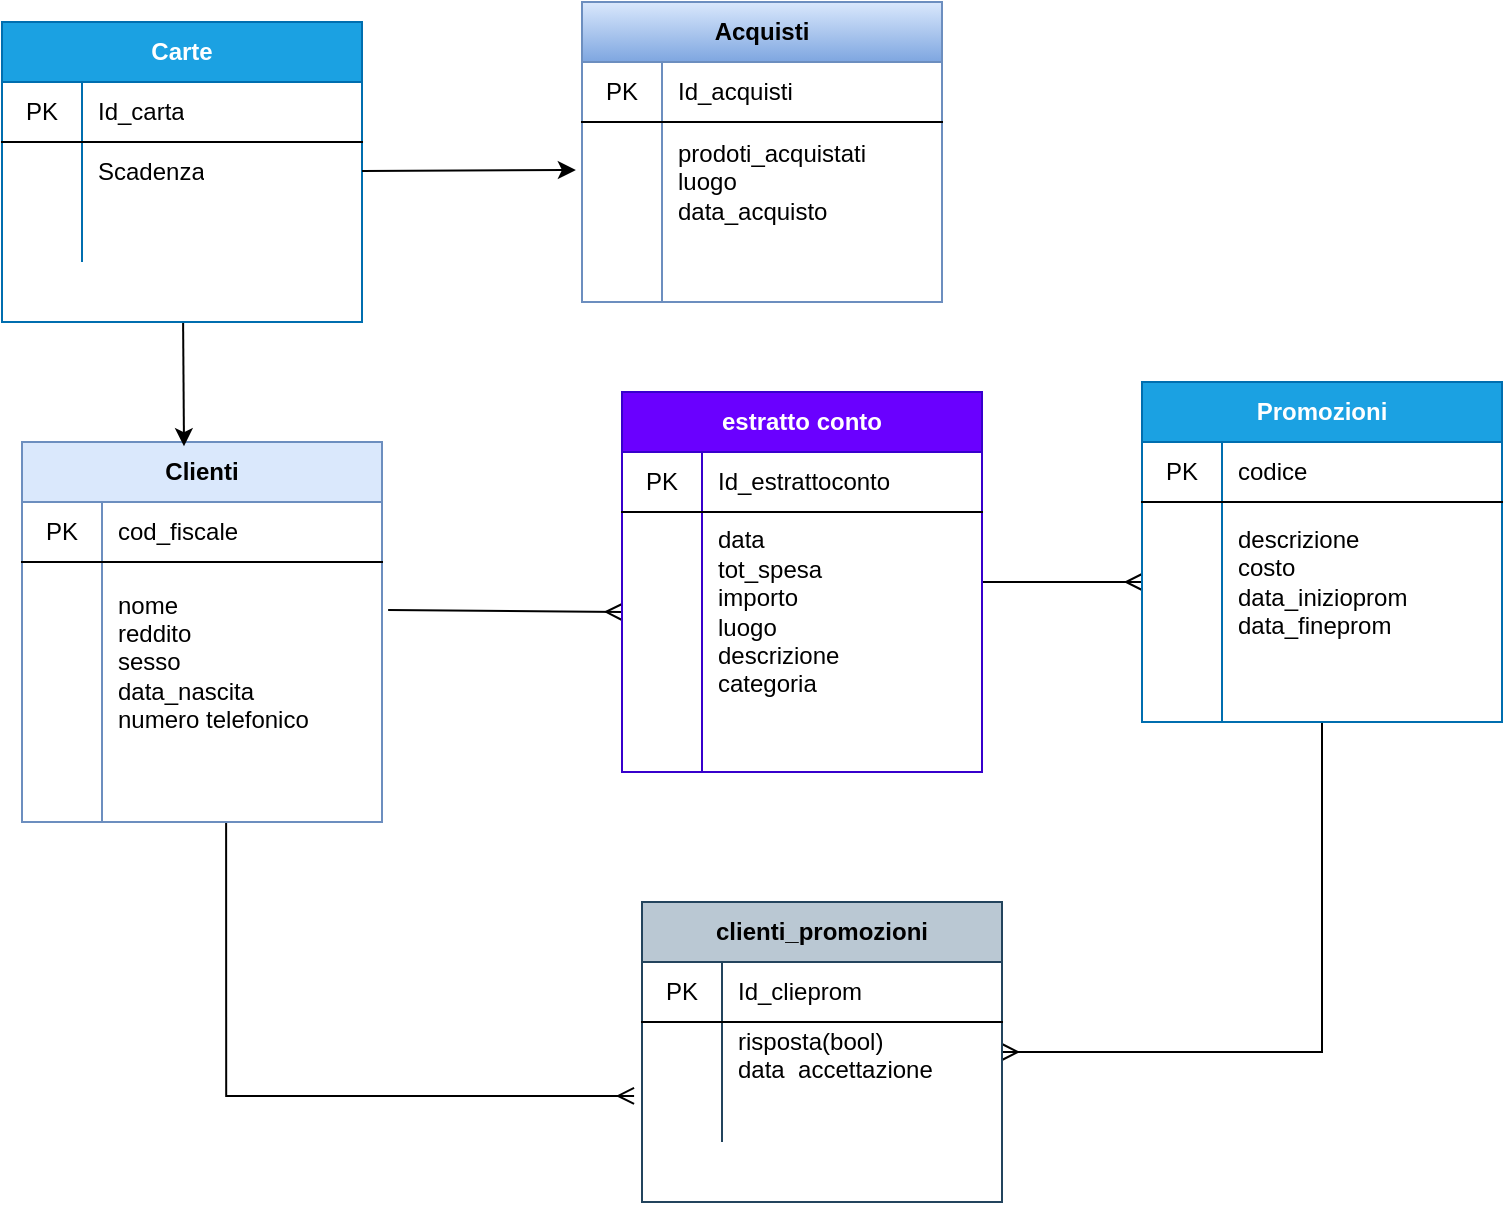 <mxfile version="13.10.8" type="github"><diagram name="Page-1" id="e7e014a7-5840-1c2e-5031-d8a46d1fe8dd"><mxGraphModel dx="782" dy="1283" grid="1" gridSize="10" guides="1" tooltips="1" connect="1" arrows="1" fold="1" page="1" pageScale="1" pageWidth="1169" pageHeight="826" background="#ffffff" math="0" shadow="0"><root><mxCell id="0"/><mxCell id="1" parent="0"/><mxCell id="h-L8G1l6pnz6_0IfFQaI-83" style="edgeStyle=orthogonalEdgeStyle;rounded=0;orthogonalLoop=1;jettySize=auto;html=1;entryX=-0.022;entryY=0.233;entryDx=0;entryDy=0;entryPerimeter=0;endArrow=ERmany;endFill=0;exitX=0.567;exitY=1;exitDx=0;exitDy=0;exitPerimeter=0;" parent="1" source="h-L8G1l6pnz6_0IfFQaI-48" target="h-L8G1l6pnz6_0IfFQaI-79" edge="1"><mxGeometry relative="1" as="geometry"/></mxCell><mxCell id="h-L8G1l6pnz6_0IfFQaI-84" style="rounded=0;orthogonalLoop=1;jettySize=auto;html=1;entryX=0;entryY=0.5;entryDx=0;entryDy=0;endArrow=ERmany;endFill=0;exitX=1.017;exitY=0.24;exitDx=0;exitDy=0;exitPerimeter=0;" parent="1" source="h-L8G1l6pnz6_0IfFQaI-45" target="h-L8G1l6pnz6_0IfFQaI-55" edge="1"><mxGeometry relative="1" as="geometry"/></mxCell><mxCell id="h-L8G1l6pnz6_0IfFQaI-41" value="&lt;font style=&quot;vertical-align: inherit&quot;&gt;&lt;font style=&quot;vertical-align: inherit&quot;&gt;Clienti&lt;/font&gt;&lt;/font&gt;" style="shape=table;html=1;whiteSpace=wrap;startSize=30;container=1;collapsible=0;childLayout=tableLayout;fixedRows=1;rowLines=0;fontStyle=1;align=center;fillColor=#dae8fc;strokeColor=#6c8ebf;" parent="1" vertex="1"><mxGeometry x="70" y="200" width="180" height="190" as="geometry"/></mxCell><mxCell id="h-L8G1l6pnz6_0IfFQaI-42" value="" style="shape=partialRectangle;html=1;whiteSpace=wrap;collapsible=0;dropTarget=0;pointerEvents=0;fillColor=none;top=0;left=0;bottom=1;right=0;points=[[0,0.5],[1,0.5]];portConstraint=eastwest;" parent="h-L8G1l6pnz6_0IfFQaI-41" vertex="1"><mxGeometry y="30" width="180" height="30" as="geometry"/></mxCell><mxCell id="h-L8G1l6pnz6_0IfFQaI-43" value="&lt;font style=&quot;vertical-align: inherit&quot;&gt;&lt;font style=&quot;vertical-align: inherit&quot;&gt;PK&lt;/font&gt;&lt;/font&gt;" style="shape=partialRectangle;html=1;whiteSpace=wrap;connectable=0;fillColor=none;top=0;left=0;bottom=0;right=0;overflow=hidden;" parent="h-L8G1l6pnz6_0IfFQaI-42" vertex="1"><mxGeometry width="40" height="30" as="geometry"/></mxCell><mxCell id="h-L8G1l6pnz6_0IfFQaI-44" value="&lt;font style=&quot;vertical-align: inherit&quot;&gt;&lt;font style=&quot;vertical-align: inherit&quot;&gt;cod_fiscale&lt;/font&gt;&lt;/font&gt;" style="shape=partialRectangle;html=1;whiteSpace=wrap;connectable=0;fillColor=none;top=0;left=0;bottom=0;right=0;align=left;spacingLeft=6;overflow=hidden;" parent="h-L8G1l6pnz6_0IfFQaI-42" vertex="1"><mxGeometry x="40" width="140" height="30" as="geometry"/></mxCell><mxCell id="h-L8G1l6pnz6_0IfFQaI-45" value="" style="shape=partialRectangle;html=1;whiteSpace=wrap;collapsible=0;dropTarget=0;pointerEvents=0;fillColor=none;top=0;left=0;bottom=0;right=0;points=[[0,0.5],[1,0.5]];portConstraint=eastwest;" parent="h-L8G1l6pnz6_0IfFQaI-41" vertex="1"><mxGeometry y="60" width="180" height="100" as="geometry"/></mxCell><mxCell id="h-L8G1l6pnz6_0IfFQaI-46" value="" style="shape=partialRectangle;html=1;whiteSpace=wrap;connectable=0;fillColor=none;top=0;left=0;bottom=0;right=0;overflow=hidden;" parent="h-L8G1l6pnz6_0IfFQaI-45" vertex="1"><mxGeometry width="40" height="100" as="geometry"/></mxCell><mxCell id="h-L8G1l6pnz6_0IfFQaI-47" value="&lt;font style=&quot;vertical-align: inherit&quot;&gt;&lt;font style=&quot;vertical-align: inherit&quot;&gt;&lt;font style=&quot;vertical-align: inherit&quot;&gt;&lt;font style=&quot;vertical-align: inherit&quot;&gt;&lt;font style=&quot;vertical-align: inherit&quot;&gt;&lt;font style=&quot;vertical-align: inherit&quot;&gt;&lt;font style=&quot;vertical-align: inherit&quot;&gt;&lt;font style=&quot;vertical-align: inherit&quot;&gt;&lt;font style=&quot;vertical-align: inherit&quot;&gt;&lt;font style=&quot;vertical-align: inherit&quot;&gt;nome &lt;/font&gt;&lt;/font&gt;&lt;br&gt;&lt;font style=&quot;vertical-align: inherit&quot;&gt;&lt;font style=&quot;vertical-align: inherit&quot;&gt;reddito &lt;/font&gt;&lt;/font&gt;&lt;br&gt;&lt;font style=&quot;vertical-align: inherit&quot;&gt;&lt;font style=&quot;vertical-align: inherit&quot;&gt;sesso &lt;/font&gt;&lt;/font&gt;&lt;br&gt;&lt;font style=&quot;vertical-align: inherit&quot;&gt;&lt;font style=&quot;vertical-align: inherit&quot;&gt;data_nascita &lt;/font&gt;&lt;/font&gt;&lt;br&gt;&lt;font style=&quot;vertical-align: inherit&quot;&gt;&lt;font style=&quot;vertical-align: inherit&quot;&gt;numero telefonico &lt;/font&gt;&lt;/font&gt;&lt;br&gt;&lt;/font&gt;&lt;/font&gt;&lt;/font&gt;&lt;/font&gt;&lt;/font&gt;&lt;/font&gt;&lt;/font&gt;&lt;/font&gt;" style="shape=partialRectangle;html=1;whiteSpace=wrap;connectable=0;fillColor=none;top=0;left=0;bottom=0;right=0;align=left;spacingLeft=6;overflow=hidden;" parent="h-L8G1l6pnz6_0IfFQaI-45" vertex="1"><mxGeometry x="40" width="140" height="100" as="geometry"/></mxCell><mxCell id="h-L8G1l6pnz6_0IfFQaI-48" value="" style="shape=partialRectangle;html=1;whiteSpace=wrap;collapsible=0;dropTarget=0;pointerEvents=0;fillColor=none;top=0;left=0;bottom=0;right=0;points=[[0,0.5],[1,0.5]];portConstraint=eastwest;" parent="h-L8G1l6pnz6_0IfFQaI-41" vertex="1"><mxGeometry y="160" width="180" height="30" as="geometry"/></mxCell><mxCell id="h-L8G1l6pnz6_0IfFQaI-49" value="" style="shape=partialRectangle;html=1;whiteSpace=wrap;connectable=0;fillColor=none;top=0;left=0;bottom=0;right=0;overflow=hidden;" parent="h-L8G1l6pnz6_0IfFQaI-48" vertex="1"><mxGeometry width="40" height="30" as="geometry"/></mxCell><mxCell id="h-L8G1l6pnz6_0IfFQaI-50" value="" style="shape=partialRectangle;html=1;whiteSpace=wrap;connectable=0;fillColor=none;top=0;left=0;bottom=0;right=0;align=left;spacingLeft=6;overflow=hidden;" parent="h-L8G1l6pnz6_0IfFQaI-48" vertex="1"><mxGeometry x="40" width="140" height="30" as="geometry"/></mxCell><mxCell id="h-L8G1l6pnz6_0IfFQaI-71" style="rounded=0;orthogonalLoop=1;jettySize=auto;html=1;entryX=0;entryY=0.5;entryDx=0;entryDy=0;endArrow=ERmany;endFill=0;" parent="1" source="h-L8G1l6pnz6_0IfFQaI-51" target="h-L8G1l6pnz6_0IfFQaI-65" edge="1"><mxGeometry relative="1" as="geometry"/></mxCell><mxCell id="h-L8G1l6pnz6_0IfFQaI-51" value="&lt;font style=&quot;vertical-align: inherit&quot;&gt;&lt;font style=&quot;vertical-align: inherit&quot;&gt;estratto conto&lt;/font&gt;&lt;/font&gt;" style="shape=table;html=1;whiteSpace=wrap;startSize=30;container=1;collapsible=0;childLayout=tableLayout;fixedRows=1;rowLines=0;fontStyle=1;align=center;fillColor=#6a00ff;strokeColor=#3700CC;fontColor=#ffffff;" parent="1" vertex="1"><mxGeometry x="370" y="175" width="180" height="190" as="geometry"/></mxCell><mxCell id="h-L8G1l6pnz6_0IfFQaI-52" value="" style="shape=partialRectangle;html=1;whiteSpace=wrap;collapsible=0;dropTarget=0;pointerEvents=0;fillColor=none;top=0;left=0;bottom=1;right=0;points=[[0,0.5],[1,0.5]];portConstraint=eastwest;" parent="h-L8G1l6pnz6_0IfFQaI-51" vertex="1"><mxGeometry y="30" width="180" height="30" as="geometry"/></mxCell><mxCell id="h-L8G1l6pnz6_0IfFQaI-53" value="&lt;font style=&quot;vertical-align: inherit&quot;&gt;&lt;font style=&quot;vertical-align: inherit&quot;&gt;PK&lt;/font&gt;&lt;/font&gt;" style="shape=partialRectangle;html=1;whiteSpace=wrap;connectable=0;fillColor=none;top=0;left=0;bottom=0;right=0;overflow=hidden;" parent="h-L8G1l6pnz6_0IfFQaI-52" vertex="1"><mxGeometry width="40" height="30" as="geometry"/></mxCell><mxCell id="h-L8G1l6pnz6_0IfFQaI-54" value="&lt;font style=&quot;vertical-align: inherit&quot;&gt;&lt;font style=&quot;vertical-align: inherit&quot;&gt;Id_estrattoconto&lt;/font&gt;&lt;/font&gt;" style="shape=partialRectangle;html=1;whiteSpace=wrap;connectable=0;fillColor=none;top=0;left=0;bottom=0;right=0;align=left;spacingLeft=6;overflow=hidden;" parent="h-L8G1l6pnz6_0IfFQaI-52" vertex="1"><mxGeometry x="40" width="140" height="30" as="geometry"/></mxCell><mxCell id="h-L8G1l6pnz6_0IfFQaI-55" value="" style="shape=partialRectangle;html=1;whiteSpace=wrap;collapsible=0;dropTarget=0;pointerEvents=0;fillColor=none;top=0;left=0;bottom=0;right=0;points=[[0,0.5],[1,0.5]];portConstraint=eastwest;" parent="h-L8G1l6pnz6_0IfFQaI-51" vertex="1"><mxGeometry y="60" width="180" height="100" as="geometry"/></mxCell><mxCell id="h-L8G1l6pnz6_0IfFQaI-56" value="" style="shape=partialRectangle;html=1;whiteSpace=wrap;connectable=0;fillColor=none;top=0;left=0;bottom=0;right=0;overflow=hidden;" parent="h-L8G1l6pnz6_0IfFQaI-55" vertex="1"><mxGeometry width="40" height="100" as="geometry"/></mxCell><mxCell id="h-L8G1l6pnz6_0IfFQaI-57" value="&lt;font style=&quot;vertical-align: inherit&quot;&gt;&lt;font style=&quot;vertical-align: inherit&quot;&gt;&lt;font style=&quot;vertical-align: inherit&quot;&gt;&lt;font style=&quot;vertical-align: inherit&quot;&gt;data &lt;/font&gt;&lt;/font&gt;&lt;br&gt;&lt;font style=&quot;vertical-align: inherit&quot;&gt;&lt;font style=&quot;vertical-align: inherit&quot;&gt;tot_spesa &lt;/font&gt;&lt;/font&gt;&lt;br&gt;&lt;font style=&quot;vertical-align: inherit&quot;&gt;&lt;font style=&quot;vertical-align: inherit&quot;&gt;importo &lt;/font&gt;&lt;/font&gt;&lt;br&gt;&lt;font style=&quot;vertical-align: inherit&quot;&gt;&lt;font style=&quot;vertical-align: inherit&quot;&gt;luogo&lt;br&gt;&lt;/font&gt;&lt;/font&gt;&lt;font style=&quot;vertical-align: inherit&quot;&gt;&lt;font style=&quot;vertical-align: inherit&quot;&gt;descrizione&lt;br&gt;&lt;/font&gt;&lt;/font&gt;&lt;font style=&quot;vertical-align: inherit&quot;&gt;&lt;font style=&quot;vertical-align: inherit&quot;&gt;categoria&lt;/font&gt;&lt;/font&gt;&lt;br&gt;&lt;/font&gt;&lt;/font&gt;" style="shape=partialRectangle;html=1;whiteSpace=wrap;connectable=0;fillColor=none;top=0;left=0;bottom=0;right=0;align=left;spacingLeft=6;overflow=hidden;" parent="h-L8G1l6pnz6_0IfFQaI-55" vertex="1"><mxGeometry x="40" width="140" height="100" as="geometry"/></mxCell><mxCell id="h-L8G1l6pnz6_0IfFQaI-58" value="" style="shape=partialRectangle;html=1;whiteSpace=wrap;collapsible=0;dropTarget=0;pointerEvents=0;fillColor=none;top=0;left=0;bottom=0;right=0;points=[[0,0.5],[1,0.5]];portConstraint=eastwest;" parent="h-L8G1l6pnz6_0IfFQaI-51" vertex="1"><mxGeometry y="160" width="180" height="30" as="geometry"/></mxCell><mxCell id="h-L8G1l6pnz6_0IfFQaI-59" value="" style="shape=partialRectangle;html=1;whiteSpace=wrap;connectable=0;fillColor=none;top=0;left=0;bottom=0;right=0;overflow=hidden;" parent="h-L8G1l6pnz6_0IfFQaI-58" vertex="1"><mxGeometry width="40" height="30" as="geometry"/></mxCell><mxCell id="h-L8G1l6pnz6_0IfFQaI-60" value="" style="shape=partialRectangle;html=1;whiteSpace=wrap;connectable=0;fillColor=none;top=0;left=0;bottom=0;right=0;align=left;spacingLeft=6;overflow=hidden;" parent="h-L8G1l6pnz6_0IfFQaI-58" vertex="1"><mxGeometry x="40" width="140" height="30" as="geometry"/></mxCell><mxCell id="h-L8G1l6pnz6_0IfFQaI-82" style="edgeStyle=orthogonalEdgeStyle;rounded=0;orthogonalLoop=1;jettySize=auto;html=1;entryX=1;entryY=0.5;entryDx=0;entryDy=0;endArrow=ERmany;endFill=0;" parent="1" source="h-L8G1l6pnz6_0IfFQaI-61" target="h-L8G1l6pnz6_0IfFQaI-76" edge="1"><mxGeometry relative="1" as="geometry"/></mxCell><mxCell id="h-L8G1l6pnz6_0IfFQaI-61" value="Promozioni" style="shape=table;html=1;whiteSpace=wrap;startSize=30;container=1;collapsible=0;childLayout=tableLayout;fixedRows=1;rowLines=0;fontStyle=1;align=center;fillColor=#1ba1e2;strokeColor=#006EAF;fontColor=#ffffff;" parent="1" vertex="1"><mxGeometry x="630" y="170" width="180" height="170" as="geometry"/></mxCell><mxCell id="h-L8G1l6pnz6_0IfFQaI-62" value="" style="shape=partialRectangle;html=1;whiteSpace=wrap;collapsible=0;dropTarget=0;pointerEvents=0;fillColor=none;top=0;left=0;bottom=1;right=0;points=[[0,0.5],[1,0.5]];portConstraint=eastwest;" parent="h-L8G1l6pnz6_0IfFQaI-61" vertex="1"><mxGeometry y="30" width="180" height="30" as="geometry"/></mxCell><mxCell id="h-L8G1l6pnz6_0IfFQaI-63" value="PK" style="shape=partialRectangle;html=1;whiteSpace=wrap;connectable=0;fillColor=none;top=0;left=0;bottom=0;right=0;overflow=hidden;" parent="h-L8G1l6pnz6_0IfFQaI-62" vertex="1"><mxGeometry width="40" height="30" as="geometry"/></mxCell><mxCell id="h-L8G1l6pnz6_0IfFQaI-64" value="codice" style="shape=partialRectangle;html=1;whiteSpace=wrap;connectable=0;fillColor=none;top=0;left=0;bottom=0;right=0;align=left;spacingLeft=6;overflow=hidden;" parent="h-L8G1l6pnz6_0IfFQaI-62" vertex="1"><mxGeometry x="40" width="140" height="30" as="geometry"/></mxCell><mxCell id="h-L8G1l6pnz6_0IfFQaI-65" value="" style="shape=partialRectangle;html=1;whiteSpace=wrap;collapsible=0;dropTarget=0;pointerEvents=0;fillColor=none;top=0;left=0;bottom=0;right=0;points=[[0,0.5],[1,0.5]];portConstraint=eastwest;" parent="h-L8G1l6pnz6_0IfFQaI-61" vertex="1"><mxGeometry y="60" width="180" height="80" as="geometry"/></mxCell><mxCell id="h-L8G1l6pnz6_0IfFQaI-66" value="" style="shape=partialRectangle;html=1;whiteSpace=wrap;connectable=0;fillColor=none;top=0;left=0;bottom=0;right=0;overflow=hidden;" parent="h-L8G1l6pnz6_0IfFQaI-65" vertex="1"><mxGeometry width="40" height="80" as="geometry"/></mxCell><mxCell id="h-L8G1l6pnz6_0IfFQaI-67" value="descrizione&lt;br&gt;costo&lt;br&gt;data_inizioprom&lt;br&gt;data_fineprom&lt;br&gt;" style="shape=partialRectangle;html=1;whiteSpace=wrap;connectable=0;fillColor=none;top=0;left=0;bottom=0;right=0;align=left;spacingLeft=6;overflow=hidden;" parent="h-L8G1l6pnz6_0IfFQaI-65" vertex="1"><mxGeometry x="40" width="140" height="80" as="geometry"/></mxCell><mxCell id="h-L8G1l6pnz6_0IfFQaI-68" value="" style="shape=partialRectangle;html=1;whiteSpace=wrap;collapsible=0;dropTarget=0;pointerEvents=0;fillColor=none;top=0;left=0;bottom=0;right=0;points=[[0,0.5],[1,0.5]];portConstraint=eastwest;" parent="h-L8G1l6pnz6_0IfFQaI-61" vertex="1"><mxGeometry y="140" width="180" height="30" as="geometry"/></mxCell><mxCell id="h-L8G1l6pnz6_0IfFQaI-69" value="" style="shape=partialRectangle;html=1;whiteSpace=wrap;connectable=0;fillColor=none;top=0;left=0;bottom=0;right=0;overflow=hidden;" parent="h-L8G1l6pnz6_0IfFQaI-68" vertex="1"><mxGeometry width="40" height="30" as="geometry"/></mxCell><mxCell id="h-L8G1l6pnz6_0IfFQaI-70" value="" style="shape=partialRectangle;html=1;whiteSpace=wrap;connectable=0;fillColor=none;top=0;left=0;bottom=0;right=0;align=left;spacingLeft=6;overflow=hidden;" parent="h-L8G1l6pnz6_0IfFQaI-68" vertex="1"><mxGeometry x="40" width="140" height="30" as="geometry"/></mxCell><mxCell id="h-L8G1l6pnz6_0IfFQaI-72" value="clienti_promozioni" style="shape=table;html=1;whiteSpace=wrap;startSize=30;container=1;collapsible=0;childLayout=tableLayout;fixedRows=1;rowLines=0;fontStyle=1;align=center;fillColor=#bac8d3;strokeColor=#23445d;" parent="1" vertex="1"><mxGeometry x="380" y="430" width="180" height="150" as="geometry"/></mxCell><mxCell id="h-L8G1l6pnz6_0IfFQaI-73" value="" style="shape=partialRectangle;html=1;whiteSpace=wrap;collapsible=0;dropTarget=0;pointerEvents=0;fillColor=none;top=0;left=0;bottom=1;right=0;points=[[0,0.5],[1,0.5]];portConstraint=eastwest;" parent="h-L8G1l6pnz6_0IfFQaI-72" vertex="1"><mxGeometry y="30" width="180" height="30" as="geometry"/></mxCell><mxCell id="h-L8G1l6pnz6_0IfFQaI-74" value="PK" style="shape=partialRectangle;html=1;whiteSpace=wrap;connectable=0;fillColor=none;top=0;left=0;bottom=0;right=0;overflow=hidden;" parent="h-L8G1l6pnz6_0IfFQaI-73" vertex="1"><mxGeometry width="40" height="30" as="geometry"/></mxCell><mxCell id="h-L8G1l6pnz6_0IfFQaI-75" value="Id_clieprom" style="shape=partialRectangle;html=1;whiteSpace=wrap;connectable=0;fillColor=none;top=0;left=0;bottom=0;right=0;align=left;spacingLeft=6;overflow=hidden;" parent="h-L8G1l6pnz6_0IfFQaI-73" vertex="1"><mxGeometry x="40" width="140" height="30" as="geometry"/></mxCell><mxCell id="h-L8G1l6pnz6_0IfFQaI-76" value="" style="shape=partialRectangle;html=1;whiteSpace=wrap;collapsible=0;dropTarget=0;pointerEvents=0;fillColor=none;top=0;left=0;bottom=0;right=0;points=[[0,0.5],[1,0.5]];portConstraint=eastwest;" parent="h-L8G1l6pnz6_0IfFQaI-72" vertex="1"><mxGeometry y="60" width="180" height="30" as="geometry"/></mxCell><mxCell id="h-L8G1l6pnz6_0IfFQaI-77" value="" style="shape=partialRectangle;html=1;whiteSpace=wrap;connectable=0;fillColor=none;top=0;left=0;bottom=0;right=0;overflow=hidden;" parent="h-L8G1l6pnz6_0IfFQaI-76" vertex="1"><mxGeometry width="40" height="30" as="geometry"/></mxCell><mxCell id="h-L8G1l6pnz6_0IfFQaI-78" value="risposta(bool)&lt;br&gt;data_accettazione" style="shape=partialRectangle;html=1;whiteSpace=wrap;connectable=0;fillColor=none;top=0;left=0;bottom=0;right=0;align=left;spacingLeft=6;overflow=hidden;" parent="h-L8G1l6pnz6_0IfFQaI-76" vertex="1"><mxGeometry x="40" width="140" height="30" as="geometry"/></mxCell><mxCell id="h-L8G1l6pnz6_0IfFQaI-79" value="" style="shape=partialRectangle;html=1;whiteSpace=wrap;collapsible=0;dropTarget=0;pointerEvents=0;fillColor=none;top=0;left=0;bottom=0;right=0;points=[[0,0.5],[1,0.5]];portConstraint=eastwest;" parent="h-L8G1l6pnz6_0IfFQaI-72" vertex="1"><mxGeometry y="90" width="180" height="30" as="geometry"/></mxCell><mxCell id="h-L8G1l6pnz6_0IfFQaI-80" value="" style="shape=partialRectangle;html=1;whiteSpace=wrap;connectable=0;fillColor=none;top=0;left=0;bottom=0;right=0;overflow=hidden;" parent="h-L8G1l6pnz6_0IfFQaI-79" vertex="1"><mxGeometry width="40" height="30" as="geometry"/></mxCell><mxCell id="h-L8G1l6pnz6_0IfFQaI-81" value="" style="shape=partialRectangle;html=1;whiteSpace=wrap;connectable=0;fillColor=none;top=0;left=0;bottom=0;right=0;align=left;spacingLeft=6;overflow=hidden;" parent="h-L8G1l6pnz6_0IfFQaI-79" vertex="1"><mxGeometry x="40" width="140" height="30" as="geometry"/></mxCell><mxCell id="h-L8G1l6pnz6_0IfFQaI-85" value="Acquisti" style="shape=table;html=1;whiteSpace=wrap;startSize=30;container=1;collapsible=0;childLayout=tableLayout;fixedRows=1;rowLines=0;fontStyle=1;align=center;gradientColor=#7ea6e0;fillColor=#dae8fc;strokeColor=#6c8ebf;" parent="1" vertex="1"><mxGeometry x="350" y="-20" width="180" height="150" as="geometry"/></mxCell><mxCell id="h-L8G1l6pnz6_0IfFQaI-86" value="" style="shape=partialRectangle;html=1;whiteSpace=wrap;collapsible=0;dropTarget=0;pointerEvents=0;fillColor=none;top=0;left=0;bottom=1;right=0;points=[[0,0.5],[1,0.5]];portConstraint=eastwest;" parent="h-L8G1l6pnz6_0IfFQaI-85" vertex="1"><mxGeometry y="30" width="180" height="30" as="geometry"/></mxCell><mxCell id="h-L8G1l6pnz6_0IfFQaI-87" value="PK" style="shape=partialRectangle;html=1;whiteSpace=wrap;connectable=0;fillColor=none;top=0;left=0;bottom=0;right=0;overflow=hidden;" parent="h-L8G1l6pnz6_0IfFQaI-86" vertex="1"><mxGeometry width="40" height="30" as="geometry"/></mxCell><mxCell id="h-L8G1l6pnz6_0IfFQaI-88" value="Id_acquisti" style="shape=partialRectangle;html=1;whiteSpace=wrap;connectable=0;fillColor=none;top=0;left=0;bottom=0;right=0;align=left;spacingLeft=6;overflow=hidden;" parent="h-L8G1l6pnz6_0IfFQaI-86" vertex="1"><mxGeometry x="40" width="140" height="30" as="geometry"/></mxCell><mxCell id="h-L8G1l6pnz6_0IfFQaI-89" value="" style="shape=partialRectangle;html=1;whiteSpace=wrap;collapsible=0;dropTarget=0;pointerEvents=0;fillColor=none;top=0;left=0;bottom=0;right=0;points=[[0,0.5],[1,0.5]];portConstraint=eastwest;" parent="h-L8G1l6pnz6_0IfFQaI-85" vertex="1"><mxGeometry y="60" width="180" height="60" as="geometry"/></mxCell><mxCell id="h-L8G1l6pnz6_0IfFQaI-90" value="" style="shape=partialRectangle;html=1;whiteSpace=wrap;connectable=0;fillColor=none;top=0;left=0;bottom=0;right=0;overflow=hidden;" parent="h-L8G1l6pnz6_0IfFQaI-89" vertex="1"><mxGeometry width="40" height="60" as="geometry"/></mxCell><mxCell id="h-L8G1l6pnz6_0IfFQaI-91" value="prodoti_acquistati&lt;br&gt;luogo&lt;br&gt;data_acquisto" style="shape=partialRectangle;html=1;whiteSpace=wrap;connectable=0;fillColor=none;top=0;left=0;bottom=0;right=0;align=left;spacingLeft=6;overflow=hidden;" parent="h-L8G1l6pnz6_0IfFQaI-89" vertex="1"><mxGeometry x="40" width="140" height="60" as="geometry"/></mxCell><mxCell id="h-L8G1l6pnz6_0IfFQaI-92" value="" style="shape=partialRectangle;html=1;whiteSpace=wrap;collapsible=0;dropTarget=0;pointerEvents=0;fillColor=none;top=0;left=0;bottom=0;right=0;points=[[0,0.5],[1,0.5]];portConstraint=eastwest;" parent="h-L8G1l6pnz6_0IfFQaI-85" vertex="1"><mxGeometry y="120" width="180" height="30" as="geometry"/></mxCell><mxCell id="h-L8G1l6pnz6_0IfFQaI-93" value="" style="shape=partialRectangle;html=1;whiteSpace=wrap;connectable=0;fillColor=none;top=0;left=0;bottom=0;right=0;overflow=hidden;" parent="h-L8G1l6pnz6_0IfFQaI-92" vertex="1"><mxGeometry width="40" height="30" as="geometry"/></mxCell><mxCell id="h-L8G1l6pnz6_0IfFQaI-94" value="" style="shape=partialRectangle;html=1;whiteSpace=wrap;connectable=0;fillColor=none;top=0;left=0;bottom=0;right=0;align=left;spacingLeft=6;overflow=hidden;" parent="h-L8G1l6pnz6_0IfFQaI-92" vertex="1"><mxGeometry x="40" width="140" height="30" as="geometry"/></mxCell><mxCell id="lyzb5o5-z8UHQSeediBu-11" style="rounded=0;orthogonalLoop=1;jettySize=auto;html=1;entryX=0.45;entryY=0.011;entryDx=0;entryDy=0;entryPerimeter=0;" edge="1" parent="1" source="lyzb5o5-z8UHQSeediBu-1" target="h-L8G1l6pnz6_0IfFQaI-41"><mxGeometry relative="1" as="geometry"/></mxCell><mxCell id="lyzb5o5-z8UHQSeediBu-1" value="&lt;font style=&quot;vertical-align: inherit&quot;&gt;&lt;font style=&quot;vertical-align: inherit&quot;&gt;Carte&lt;/font&gt;&lt;/font&gt;" style="shape=table;html=1;whiteSpace=wrap;startSize=30;container=1;collapsible=0;childLayout=tableLayout;fixedRows=1;rowLines=0;fontStyle=1;align=center;fillColor=#1ba1e2;strokeColor=#006EAF;fontColor=#ffffff;" vertex="1" parent="1"><mxGeometry x="60" y="-10" width="180" height="150" as="geometry"/></mxCell><mxCell id="lyzb5o5-z8UHQSeediBu-2" value="" style="shape=partialRectangle;html=1;whiteSpace=wrap;collapsible=0;dropTarget=0;pointerEvents=0;fillColor=none;top=0;left=0;bottom=1;right=0;points=[[0,0.5],[1,0.5]];portConstraint=eastwest;" vertex="1" parent="lyzb5o5-z8UHQSeediBu-1"><mxGeometry y="30" width="180" height="30" as="geometry"/></mxCell><mxCell id="lyzb5o5-z8UHQSeediBu-3" value="&lt;font style=&quot;vertical-align: inherit&quot;&gt;&lt;font style=&quot;vertical-align: inherit&quot;&gt;PK&lt;/font&gt;&lt;/font&gt;" style="shape=partialRectangle;html=1;whiteSpace=wrap;connectable=0;fillColor=none;top=0;left=0;bottom=0;right=0;overflow=hidden;" vertex="1" parent="lyzb5o5-z8UHQSeediBu-2"><mxGeometry width="40" height="30" as="geometry"/></mxCell><mxCell id="lyzb5o5-z8UHQSeediBu-4" value="&lt;font style=&quot;vertical-align: inherit&quot;&gt;&lt;font style=&quot;vertical-align: inherit&quot;&gt;Id_carta&lt;/font&gt;&lt;/font&gt;" style="shape=partialRectangle;html=1;whiteSpace=wrap;connectable=0;fillColor=none;top=0;left=0;bottom=0;right=0;align=left;spacingLeft=6;overflow=hidden;" vertex="1" parent="lyzb5o5-z8UHQSeediBu-2"><mxGeometry x="40" width="140" height="30" as="geometry"/></mxCell><mxCell id="lyzb5o5-z8UHQSeediBu-5" value="" style="shape=partialRectangle;html=1;whiteSpace=wrap;collapsible=0;dropTarget=0;pointerEvents=0;fillColor=none;top=0;left=0;bottom=0;right=0;points=[[0,0.5],[1,0.5]];portConstraint=eastwest;" vertex="1" parent="lyzb5o5-z8UHQSeediBu-1"><mxGeometry y="60" width="180" height="30" as="geometry"/></mxCell><mxCell id="lyzb5o5-z8UHQSeediBu-6" value="" style="shape=partialRectangle;html=1;whiteSpace=wrap;connectable=0;fillColor=none;top=0;left=0;bottom=0;right=0;overflow=hidden;" vertex="1" parent="lyzb5o5-z8UHQSeediBu-5"><mxGeometry width="40" height="30" as="geometry"/></mxCell><mxCell id="lyzb5o5-z8UHQSeediBu-7" value="&lt;font style=&quot;vertical-align: inherit&quot;&gt;&lt;font style=&quot;vertical-align: inherit&quot;&gt;Scadenza&lt;/font&gt;&lt;/font&gt;" style="shape=partialRectangle;html=1;whiteSpace=wrap;connectable=0;fillColor=none;top=0;left=0;bottom=0;right=0;align=left;spacingLeft=6;overflow=hidden;" vertex="1" parent="lyzb5o5-z8UHQSeediBu-5"><mxGeometry x="40" width="140" height="30" as="geometry"/></mxCell><mxCell id="lyzb5o5-z8UHQSeediBu-8" value="" style="shape=partialRectangle;html=1;whiteSpace=wrap;collapsible=0;dropTarget=0;pointerEvents=0;fillColor=none;top=0;left=0;bottom=0;right=0;points=[[0,0.5],[1,0.5]];portConstraint=eastwest;" vertex="1" parent="lyzb5o5-z8UHQSeediBu-1"><mxGeometry y="90" width="180" height="30" as="geometry"/></mxCell><mxCell id="lyzb5o5-z8UHQSeediBu-9" value="" style="shape=partialRectangle;html=1;whiteSpace=wrap;connectable=0;fillColor=none;top=0;left=0;bottom=0;right=0;overflow=hidden;" vertex="1" parent="lyzb5o5-z8UHQSeediBu-8"><mxGeometry width="40" height="30" as="geometry"/></mxCell><mxCell id="lyzb5o5-z8UHQSeediBu-10" value="" style="shape=partialRectangle;html=1;whiteSpace=wrap;connectable=0;fillColor=none;top=0;left=0;bottom=0;right=0;align=left;spacingLeft=6;overflow=hidden;" vertex="1" parent="lyzb5o5-z8UHQSeediBu-8"><mxGeometry x="40" width="140" height="30" as="geometry"/></mxCell><mxCell id="lyzb5o5-z8UHQSeediBu-12" style="rounded=0;orthogonalLoop=1;jettySize=auto;html=1;entryX=-0.017;entryY=0.4;entryDx=0;entryDy=0;entryPerimeter=0;" edge="1" parent="1" source="lyzb5o5-z8UHQSeediBu-5" target="h-L8G1l6pnz6_0IfFQaI-89"><mxGeometry relative="1" as="geometry"/></mxCell></root></mxGraphModel></diagram></mxfile>